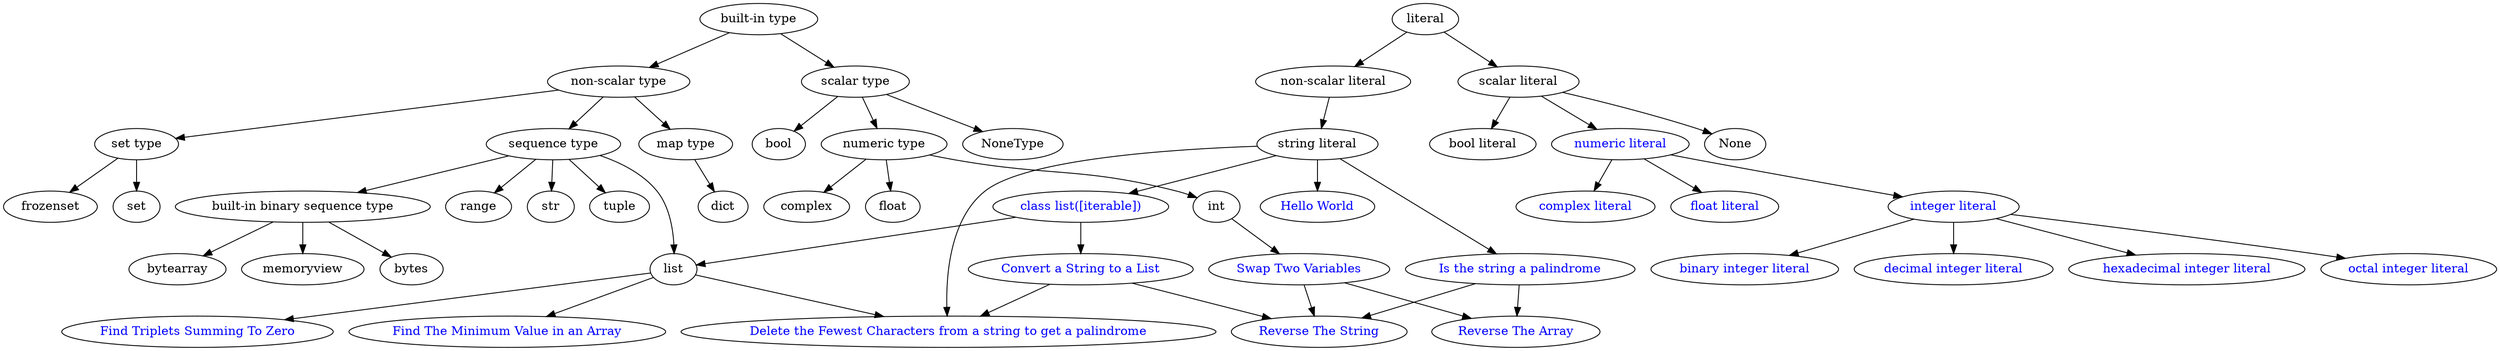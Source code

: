 strict digraph {
    bool [label="bool"]
    binary_integer_literal [label="binary integer literal" href="https://docs.python.org/3/reference/lexical_analysis.html#:~:text=bininteger%20%20%20%3A%3A%3D%20%220%22%20(%22b%22%20%7C%20%22B%22)%20(%5B%22_%22%5D%20bindigit)%2B" target="_blank" fontcolor="blue"]
    builtin_binary_sequence_type [label="built-in binary sequence type"]
    builtin_class_list_constructor [label="class list([iterable])" href="https://docs.python.org/3/library/stdtypes.html#list" target="_blank" fontcolor="blue"]
    builtin_map_type [label="map type"]
    builtin_literal [label="literal"]
    builtin_nonscalar_literal [label="non-scalar literal"]
    builtin_nonscalar_literal_string [label="string literal"]
    builtin_nonscalar_type [label="non-scalar type"]
    builtin_scalar_literal [label="scalar literal"]
    builtin_scalar_literal_bool [label="bool literal"]
    builtin_scalar_literal_numeric [label="numeric literal" href="https://docs.python.org/3/reference/lexical_analysis.html#numeric-literals" target="_blank" fontcolor="blue"]
    builtin_scalar_literal_numeric_complex [label="complex literal" href="https://docs.python.org/3/reference/lexical_analysis.html#imaginary-literals" target="_blank" fontcolor="blue"]
    builtin_scalar_literal_numeric_float [label="float literal" href="https://docs.python.org/3/reference/lexical_analysis.html#floating-point-literals" target="_blank" fontcolor="blue"]
    builtin_scalar_literal_numeric_int [label="integer literal" href="https://docs.python.org/3/reference/lexical_analysis.html#integer-literals" target="_blank" fontcolor="blue"]
    builtin_scalar_literal_None [label="None"]
    builtin_scalar_type [label="scalar type"]
    builtin_scalar_numeric_type [label="numeric type"]
    builtin_sequence_type [label="sequence type"]
    builtin_set_type [label="set type"]
    builtin_type [label="built-in type"]
    ConvertStringToList [label="Convert a String to a List" href="https://docs.python.org/3/reference/lexical_analysis.html#numeric-literals" target="_blank" fontcolor="blue"]
    complex [label="complex"]
    decimal_integer_literal [label="decimal integer literal" href="https://docs.python.org/3/reference/lexical_analysis.html#:~:text=decinteger%20%20%20%3A%3A%3D%20nonzerodigit%20(%5B%22_%22%5D%20digit)*%20%7C%20%220%22%2B%20(%5B%22_%22%5D%20%220%22)*" target="_blank" fontcolor="blue"]
    DeleteFewestCharactersFromStringToGetPalindrome [label="Delete the Fewest Characters from a string to get a palindrome" href="./dsa/DeleteFewestCharactersFromStringToGetPalindrome" target="_blank" fontcolor="blue"]
    float [label="float"]
    FindTheMinimum [label="Find The Minimum Value in an Array" href="./dsa/FindTheMinimum/problem.html" target="_blank" fontcolor="blue"]
    FindTripletsSummingToZero [label="Find Triplets Summing To Zero" href="./dsa/FindTripletsSummingToZero/problem.html" target="_blank" fontcolor="blue"]
    hello_world [label="Hello World" href="HelloWorld/problem.html" target="_blank" fontcolor="blue"]
    hexadecimal_integer_literal [label="hexadecimal integer literal" href="https://docs.python.org/3/reference/lexical_analysis.html#:~:text=hexinteger%20%20%20%3A%3A%3D%20%220%22%20(%22x%22%20%7C%20%22X%22)%20(%5B%22_%22%5D%20hexdigit)%2B" target="_blank" fontcolor="blue"]
    int [label="int"]
    IsTheStringAPalindrome [label="Is the string a palindrome" href="./dsa/IsTheStringAPalindrome/problem.html" target="_blank" fontcolor="blue"]
    NoneType [label="NoneType"]
    octal_integer_literal [label="octal integer literal" href="https://docs.python.org/3/reference/lexical_analysis.html#:~:text=octinteger%20%20%20%3A%3A%3D%20%220%22%20(%22o%22%20%7C%20%22O%22)%20(%5B%22_%22%5D%20octdigit)%2B" target="_blank" fontcolor="blue"]
    ReverseTheArray [label="Reverse The Array" href="./dsa/ReverseTheArray/problem.html" target="_blank" fontcolor="blue"]
    ReverseTheString [label="Reverse The String" href="./dsa/ReverseTheString/problem.html" target="_blank" fontcolor="blue"]
    SwapTwoVariables [label="Swap Two Variables" href="./dsa/SwapTwoVariables/problem.html" target="_blank" fontcolor="blue"]

    builtin_binary_sequence_type -> bytes
    builtin_binary_sequence_type -> bytearray
    builtin_binary_sequence_type -> memoryview
    builtin_class_list_constructor -> list
    builtin_class_list_constructor -> ConvertStringToList
    builtin_literal -> builtin_nonscalar_literal
    builtin_literal -> builtin_scalar_literal
    builtin_map_type -> dict
    builtin_nonscalar_type -> builtin_sequence_type
    builtin_nonscalar_type -> builtin_sequence_type
    builtin_nonscalar_type -> builtin_set_type
    builtin_nonscalar_type -> builtin_map_type
    builtin_nonscalar_literal -> builtin_nonscalar_literal_string
    builtin_nonscalar_literal_string -> builtin_class_list_constructor
    builtin_nonscalar_literal_string -> DeleteFewestCharactersFromStringToGetPalindrome
    builtin_nonscalar_literal_string -> hello_world
    builtin_nonscalar_literal_string -> IsTheStringAPalindrome
    builtin_scalar_literal -> builtin_scalar_literal_bool
    builtin_scalar_literal -> builtin_scalar_literal_numeric
    builtin_scalar_literal -> builtin_scalar_literal_None
    builtin_scalar_literal_numeric -> builtin_scalar_literal_numeric_complex
    builtin_scalar_literal_numeric -> builtin_scalar_literal_numeric_float
    builtin_scalar_literal_numeric -> builtin_scalar_literal_numeric_int
    builtin_scalar_literal_numeric_int -> binary_integer_literal
    builtin_scalar_literal_numeric_int -> decimal_integer_literal
    builtin_scalar_literal_numeric_int -> hexadecimal_integer_literal
    builtin_scalar_literal_numeric_int -> octal_integer_literal
    builtin_scalar_numeric_type -> complex
    builtin_scalar_numeric_type -> float
    builtin_scalar_numeric_type -> int
    builtin_scalar_type -> bool
    builtin_scalar_type -> builtin_scalar_numeric_type
    builtin_scalar_type -> NoneType
    builtin_sequence_type -> list
    builtin_sequence_type -> range
    builtin_sequence_type -> str
    builtin_sequence_type -> tuple
    builtin_sequence_type -> builtin_binary_sequence_type
    builtin_set_type -> set
    builtin_set_type -> frozenset
    builtin_type -> builtin_scalar_type
    builtin_type -> builtin_nonscalar_type
    ConvertStringToList -> DeleteFewestCharactersFromStringToGetPalindrome
    ConvertStringToList -> ReverseTheString
    int -> SwapTwoVariables
    IsTheStringAPalindrome -> ReverseTheArray
    IsTheStringAPalindrome -> ReverseTheString
    list -> DeleteFewestCharactersFromStringToGetPalindrome
    list -> FindTheMinimum
    list -> FindTripletsSummingToZero
    SwapTwoVariables -> ReverseTheArray
    SwapTwoVariables -> ReverseTheString
}